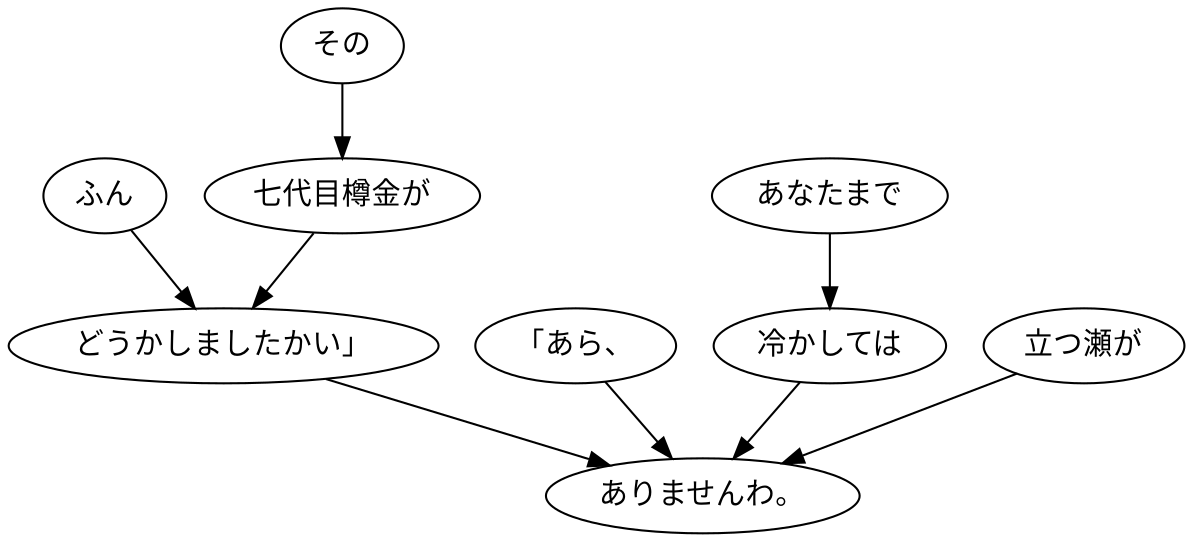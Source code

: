 digraph graph1430 {
	node0 [label="ふん"];
	node1 [label="その"];
	node2 [label="七代目樽金が"];
	node3 [label="どうかしましたかい」"];
	node4 [label="「あら、"];
	node5 [label="あなたまで"];
	node6 [label="冷かしては"];
	node7 [label="立つ瀬が"];
	node8 [label="ありませんわ。"];
	node0 -> node3;
	node1 -> node2;
	node2 -> node3;
	node3 -> node8;
	node4 -> node8;
	node5 -> node6;
	node6 -> node8;
	node7 -> node8;
}
